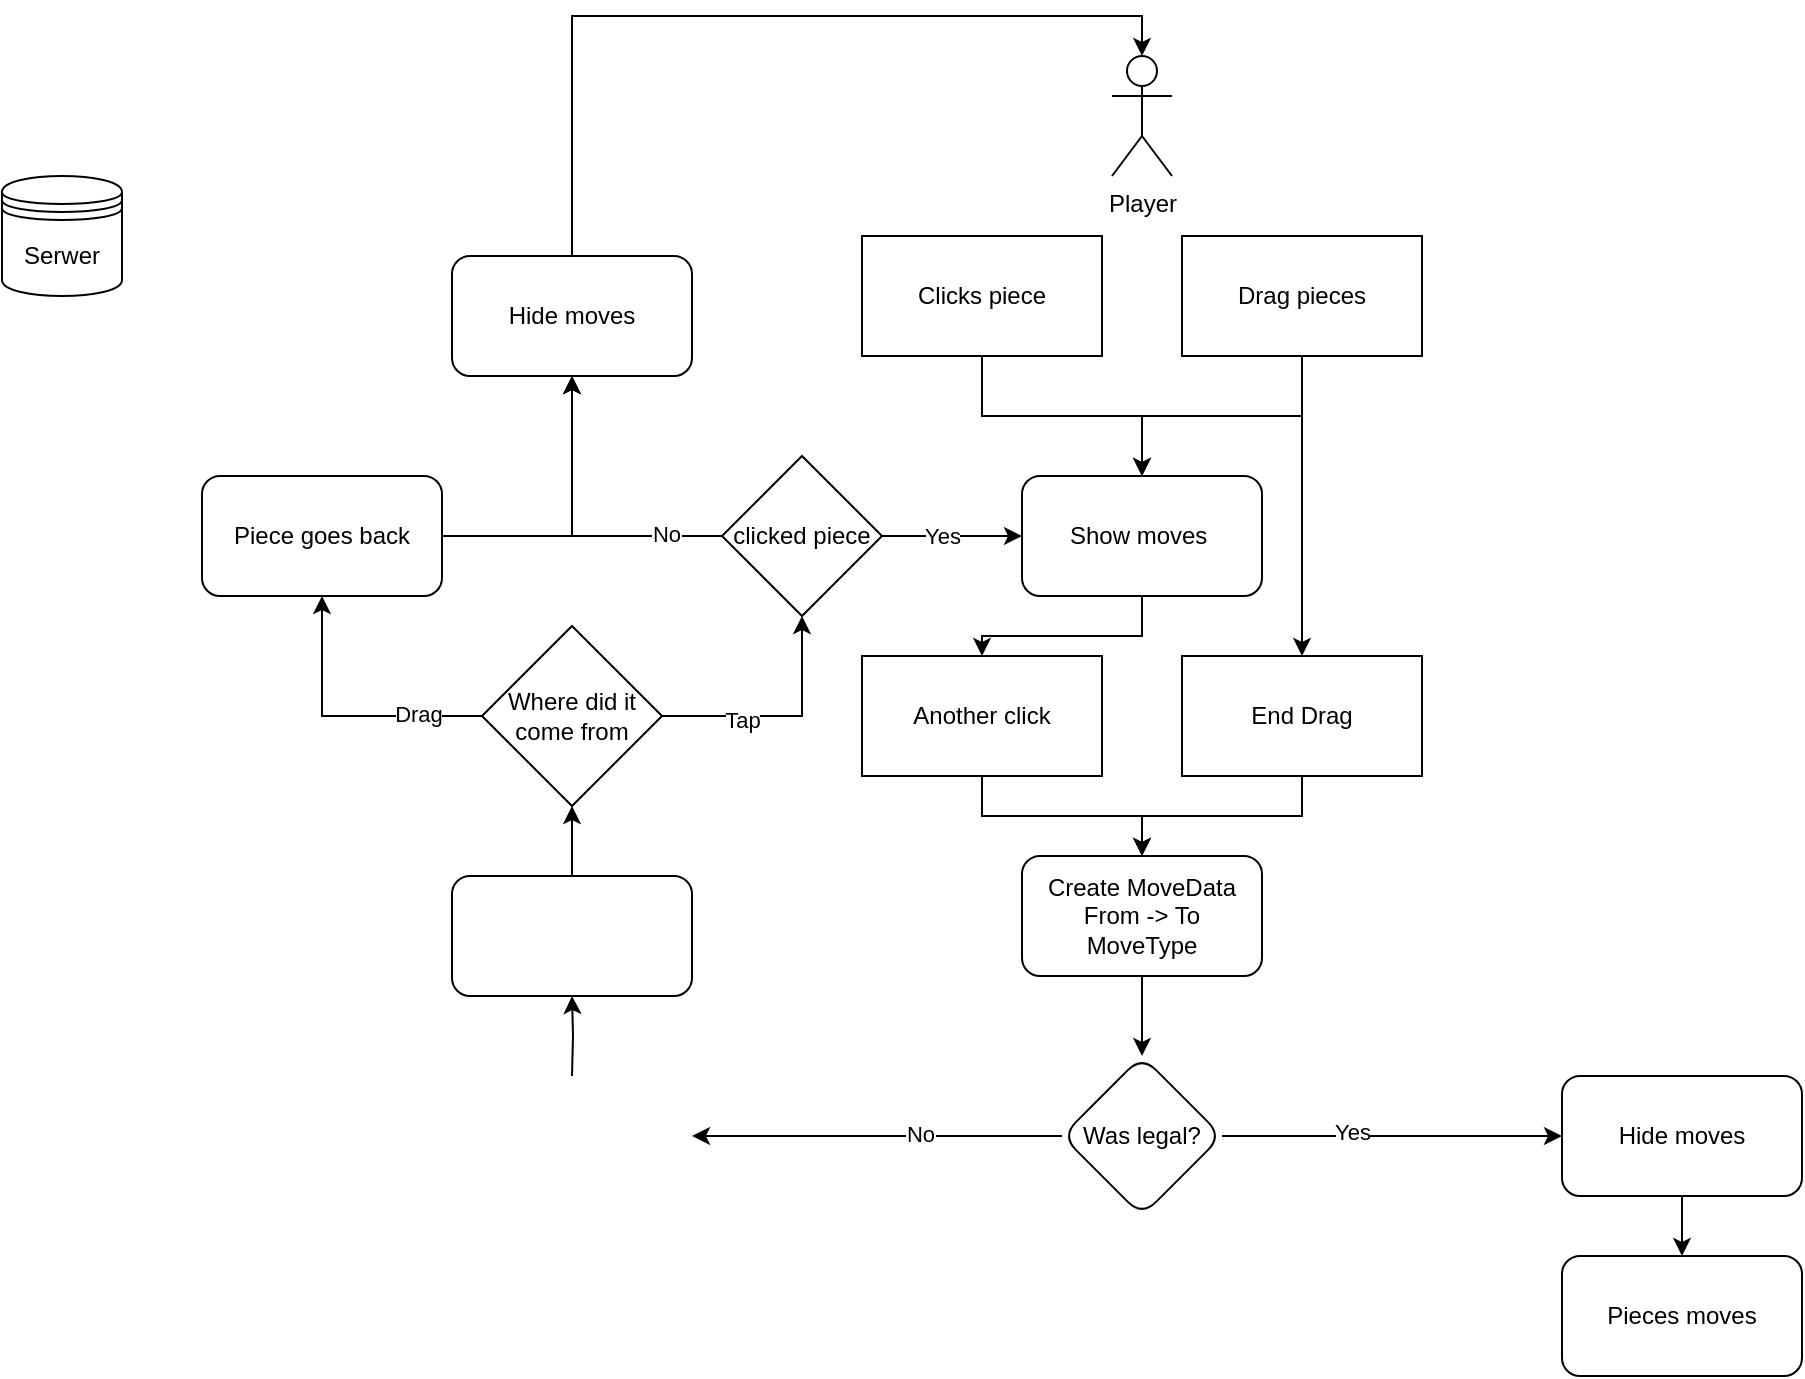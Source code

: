 <mxfile version="21.6.6" type="github">
  <diagram name="Strona-1" id="0UkwQ23_jVnsr-kS8y7S">
    <mxGraphModel dx="2268" dy="1888" grid="1" gridSize="10" guides="1" tooltips="1" connect="1" arrows="1" fold="1" page="1" pageScale="1" pageWidth="827" pageHeight="1169" math="0" shadow="0">
      <root>
        <mxCell id="0" />
        <mxCell id="1" parent="0" />
        <mxCell id="QEWHLRGhf9K4LhdgxkMF-22" style="edgeStyle=orthogonalEdgeStyle;rounded=0;orthogonalLoop=1;jettySize=auto;html=1;" edge="1" parent="1" source="QEWHLRGhf9K4LhdgxkMF-1" target="QEWHLRGhf9K4LhdgxkMF-15">
          <mxGeometry relative="1" as="geometry" />
        </mxCell>
        <mxCell id="QEWHLRGhf9K4LhdgxkMF-1" value="Show moves&amp;nbsp;" style="rounded=1;whiteSpace=wrap;html=1;" vertex="1" parent="1">
          <mxGeometry x="320" y="190" width="120" height="60" as="geometry" />
        </mxCell>
        <mxCell id="QEWHLRGhf9K4LhdgxkMF-2" value="Player" style="shape=umlActor;verticalLabelPosition=bottom;verticalAlign=top;html=1;outlineConnect=0;" vertex="1" parent="1">
          <mxGeometry x="365" y="-20" width="30" height="60" as="geometry" />
        </mxCell>
        <mxCell id="QEWHLRGhf9K4LhdgxkMF-3" value="Serwer" style="shape=datastore;whiteSpace=wrap;html=1;" vertex="1" parent="1">
          <mxGeometry x="-190" y="40" width="60" height="60" as="geometry" />
        </mxCell>
        <mxCell id="QEWHLRGhf9K4LhdgxkMF-28" value="" style="edgeStyle=orthogonalEdgeStyle;rounded=0;orthogonalLoop=1;jettySize=auto;html=1;" edge="1" parent="1" source="QEWHLRGhf9K4LhdgxkMF-6">
          <mxGeometry relative="1" as="geometry">
            <mxPoint x="155" y="520" as="targetPoint" />
          </mxGeometry>
        </mxCell>
        <mxCell id="QEWHLRGhf9K4LhdgxkMF-31" value="No" style="edgeLabel;html=1;align=center;verticalAlign=middle;resizable=0;points=[];" vertex="1" connectable="0" parent="QEWHLRGhf9K4LhdgxkMF-28">
          <mxGeometry x="-0.233" y="-1" relative="1" as="geometry">
            <mxPoint as="offset" />
          </mxGeometry>
        </mxCell>
        <mxCell id="QEWHLRGhf9K4LhdgxkMF-30" value="" style="edgeStyle=orthogonalEdgeStyle;rounded=0;orthogonalLoop=1;jettySize=auto;html=1;" edge="1" parent="1" source="QEWHLRGhf9K4LhdgxkMF-6" target="QEWHLRGhf9K4LhdgxkMF-29">
          <mxGeometry relative="1" as="geometry" />
        </mxCell>
        <mxCell id="QEWHLRGhf9K4LhdgxkMF-32" value="Yes" style="edgeLabel;html=1;align=center;verticalAlign=middle;resizable=0;points=[];" vertex="1" connectable="0" parent="QEWHLRGhf9K4LhdgxkMF-30">
          <mxGeometry x="-0.233" y="2" relative="1" as="geometry">
            <mxPoint as="offset" />
          </mxGeometry>
        </mxCell>
        <mxCell id="QEWHLRGhf9K4LhdgxkMF-6" value="Was legal?" style="rhombus;whiteSpace=wrap;html=1;rounded=1;" vertex="1" parent="1">
          <mxGeometry x="340" y="480" width="80" height="80" as="geometry" />
        </mxCell>
        <mxCell id="QEWHLRGhf9K4LhdgxkMF-18" style="edgeStyle=orthogonalEdgeStyle;rounded=0;orthogonalLoop=1;jettySize=auto;html=1;" edge="1" parent="1" source="QEWHLRGhf9K4LhdgxkMF-13" target="QEWHLRGhf9K4LhdgxkMF-1">
          <mxGeometry relative="1" as="geometry" />
        </mxCell>
        <mxCell id="QEWHLRGhf9K4LhdgxkMF-13" value="Clicks piece" style="rounded=0;whiteSpace=wrap;html=1;" vertex="1" parent="1">
          <mxGeometry x="240" y="70" width="120" height="60" as="geometry" />
        </mxCell>
        <mxCell id="QEWHLRGhf9K4LhdgxkMF-19" style="edgeStyle=orthogonalEdgeStyle;rounded=0;orthogonalLoop=1;jettySize=auto;html=1;" edge="1" parent="1" source="QEWHLRGhf9K4LhdgxkMF-14" target="QEWHLRGhf9K4LhdgxkMF-1">
          <mxGeometry relative="1" as="geometry" />
        </mxCell>
        <mxCell id="QEWHLRGhf9K4LhdgxkMF-21" style="edgeStyle=orthogonalEdgeStyle;rounded=0;orthogonalLoop=1;jettySize=auto;html=1;" edge="1" parent="1" source="QEWHLRGhf9K4LhdgxkMF-14" target="QEWHLRGhf9K4LhdgxkMF-16">
          <mxGeometry relative="1" as="geometry" />
        </mxCell>
        <mxCell id="QEWHLRGhf9K4LhdgxkMF-14" value="Drag pieces" style="rounded=0;whiteSpace=wrap;html=1;" vertex="1" parent="1">
          <mxGeometry x="400" y="70" width="120" height="60" as="geometry" />
        </mxCell>
        <mxCell id="QEWHLRGhf9K4LhdgxkMF-24" style="edgeStyle=orthogonalEdgeStyle;rounded=0;orthogonalLoop=1;jettySize=auto;html=1;" edge="1" parent="1" source="QEWHLRGhf9K4LhdgxkMF-15" target="QEWHLRGhf9K4LhdgxkMF-20">
          <mxGeometry relative="1" as="geometry" />
        </mxCell>
        <mxCell id="QEWHLRGhf9K4LhdgxkMF-15" value="Another click" style="rounded=0;whiteSpace=wrap;html=1;" vertex="1" parent="1">
          <mxGeometry x="240" y="280" width="120" height="60" as="geometry" />
        </mxCell>
        <mxCell id="QEWHLRGhf9K4LhdgxkMF-25" style="edgeStyle=orthogonalEdgeStyle;rounded=0;orthogonalLoop=1;jettySize=auto;html=1;" edge="1" parent="1" source="QEWHLRGhf9K4LhdgxkMF-16" target="QEWHLRGhf9K4LhdgxkMF-20">
          <mxGeometry relative="1" as="geometry" />
        </mxCell>
        <mxCell id="QEWHLRGhf9K4LhdgxkMF-16" value="End Drag" style="rounded=0;whiteSpace=wrap;html=1;" vertex="1" parent="1">
          <mxGeometry x="400" y="280" width="120" height="60" as="geometry" />
        </mxCell>
        <mxCell id="QEWHLRGhf9K4LhdgxkMF-26" style="edgeStyle=orthogonalEdgeStyle;rounded=0;orthogonalLoop=1;jettySize=auto;html=1;" edge="1" parent="1" source="QEWHLRGhf9K4LhdgxkMF-20" target="QEWHLRGhf9K4LhdgxkMF-6">
          <mxGeometry relative="1" as="geometry" />
        </mxCell>
        <mxCell id="QEWHLRGhf9K4LhdgxkMF-20" value="Create MoveData&lt;br&gt;From -&amp;gt; To&lt;br&gt;MoveType" style="rounded=1;whiteSpace=wrap;html=1;" vertex="1" parent="1">
          <mxGeometry x="320" y="380" width="120" height="60" as="geometry" />
        </mxCell>
        <mxCell id="QEWHLRGhf9K4LhdgxkMF-34" value="" style="edgeStyle=orthogonalEdgeStyle;rounded=0;orthogonalLoop=1;jettySize=auto;html=1;" edge="1" parent="1" target="QEWHLRGhf9K4LhdgxkMF-33">
          <mxGeometry relative="1" as="geometry">
            <mxPoint x="95" y="490" as="sourcePoint" />
          </mxGeometry>
        </mxCell>
        <mxCell id="QEWHLRGhf9K4LhdgxkMF-36" value="" style="edgeStyle=orthogonalEdgeStyle;rounded=0;orthogonalLoop=1;jettySize=auto;html=1;" edge="1" parent="1" source="QEWHLRGhf9K4LhdgxkMF-29" target="QEWHLRGhf9K4LhdgxkMF-35">
          <mxGeometry relative="1" as="geometry" />
        </mxCell>
        <mxCell id="QEWHLRGhf9K4LhdgxkMF-29" value="Hide moves" style="whiteSpace=wrap;html=1;rounded=1;" vertex="1" parent="1">
          <mxGeometry x="590" y="490" width="120" height="60" as="geometry" />
        </mxCell>
        <mxCell id="QEWHLRGhf9K4LhdgxkMF-49" style="edgeStyle=orthogonalEdgeStyle;rounded=0;orthogonalLoop=1;jettySize=auto;html=1;" edge="1" parent="1" source="QEWHLRGhf9K4LhdgxkMF-33" target="QEWHLRGhf9K4LhdgxkMF-38">
          <mxGeometry relative="1" as="geometry" />
        </mxCell>
        <mxCell id="QEWHLRGhf9K4LhdgxkMF-33" value="" style="whiteSpace=wrap;html=1;rounded=1;" vertex="1" parent="1">
          <mxGeometry x="35" y="390" width="120" height="60" as="geometry" />
        </mxCell>
        <mxCell id="QEWHLRGhf9K4LhdgxkMF-35" value="Pieces moves" style="whiteSpace=wrap;html=1;rounded=1;" vertex="1" parent="1">
          <mxGeometry x="590" y="580" width="120" height="60" as="geometry" />
        </mxCell>
        <mxCell id="QEWHLRGhf9K4LhdgxkMF-45" style="edgeStyle=orthogonalEdgeStyle;rounded=0;orthogonalLoop=1;jettySize=auto;html=1;entryX=0.5;entryY=1;entryDx=0;entryDy=0;" edge="1" parent="1" source="QEWHLRGhf9K4LhdgxkMF-38" target="QEWHLRGhf9K4LhdgxkMF-44">
          <mxGeometry relative="1" as="geometry">
            <Array as="points">
              <mxPoint x="-30" y="310" />
              <mxPoint x="-30" y="250" />
            </Array>
          </mxGeometry>
        </mxCell>
        <mxCell id="QEWHLRGhf9K4LhdgxkMF-48" value="Drag" style="edgeLabel;html=1;align=center;verticalAlign=middle;resizable=0;points=[];" vertex="1" connectable="0" parent="QEWHLRGhf9K4LhdgxkMF-45">
          <mxGeometry x="-0.538" y="-1" relative="1" as="geometry">
            <mxPoint as="offset" />
          </mxGeometry>
        </mxCell>
        <mxCell id="QEWHLRGhf9K4LhdgxkMF-46" style="edgeStyle=orthogonalEdgeStyle;rounded=0;orthogonalLoop=1;jettySize=auto;html=1;" edge="1" parent="1" source="QEWHLRGhf9K4LhdgxkMF-38" target="QEWHLRGhf9K4LhdgxkMF-50">
          <mxGeometry relative="1" as="geometry">
            <mxPoint x="160" y="270" as="targetPoint" />
            <Array as="points">
              <mxPoint x="210" y="310" />
            </Array>
          </mxGeometry>
        </mxCell>
        <mxCell id="QEWHLRGhf9K4LhdgxkMF-47" value="Tap" style="edgeLabel;html=1;align=center;verticalAlign=middle;resizable=0;points=[];" vertex="1" connectable="0" parent="QEWHLRGhf9K4LhdgxkMF-46">
          <mxGeometry x="-0.335" y="-2" relative="1" as="geometry">
            <mxPoint as="offset" />
          </mxGeometry>
        </mxCell>
        <mxCell id="QEWHLRGhf9K4LhdgxkMF-38" value="Where did it come from" style="rhombus;whiteSpace=wrap;html=1;" vertex="1" parent="1">
          <mxGeometry x="50" y="265" width="90" height="90" as="geometry" />
        </mxCell>
        <mxCell id="QEWHLRGhf9K4LhdgxkMF-60" style="edgeStyle=orthogonalEdgeStyle;rounded=0;orthogonalLoop=1;jettySize=auto;html=1;" edge="1" parent="1" source="QEWHLRGhf9K4LhdgxkMF-44" target="QEWHLRGhf9K4LhdgxkMF-57">
          <mxGeometry relative="1" as="geometry" />
        </mxCell>
        <mxCell id="QEWHLRGhf9K4LhdgxkMF-44" value="Piece goes back" style="rounded=1;whiteSpace=wrap;html=1;" vertex="1" parent="1">
          <mxGeometry x="-90" y="190" width="120" height="60" as="geometry" />
        </mxCell>
        <mxCell id="QEWHLRGhf9K4LhdgxkMF-51" style="edgeStyle=orthogonalEdgeStyle;rounded=0;orthogonalLoop=1;jettySize=auto;html=1;" edge="1" parent="1" source="QEWHLRGhf9K4LhdgxkMF-50" target="QEWHLRGhf9K4LhdgxkMF-1">
          <mxGeometry relative="1" as="geometry" />
        </mxCell>
        <mxCell id="QEWHLRGhf9K4LhdgxkMF-53" value="Yes" style="edgeLabel;html=1;align=center;verticalAlign=middle;resizable=0;points=[];" vertex="1" connectable="0" parent="QEWHLRGhf9K4LhdgxkMF-51">
          <mxGeometry x="-0.137" relative="1" as="geometry">
            <mxPoint as="offset" />
          </mxGeometry>
        </mxCell>
        <mxCell id="QEWHLRGhf9K4LhdgxkMF-58" style="edgeStyle=orthogonalEdgeStyle;rounded=0;orthogonalLoop=1;jettySize=auto;html=1;" edge="1" parent="1" source="QEWHLRGhf9K4LhdgxkMF-50" target="QEWHLRGhf9K4LhdgxkMF-57">
          <mxGeometry relative="1" as="geometry" />
        </mxCell>
        <mxCell id="QEWHLRGhf9K4LhdgxkMF-59" value="No" style="edgeLabel;html=1;align=center;verticalAlign=middle;resizable=0;points=[];" vertex="1" connectable="0" parent="QEWHLRGhf9K4LhdgxkMF-58">
          <mxGeometry x="-0.631" y="-1" relative="1" as="geometry">
            <mxPoint as="offset" />
          </mxGeometry>
        </mxCell>
        <mxCell id="QEWHLRGhf9K4LhdgxkMF-50" value="clicked piece" style="rhombus;whiteSpace=wrap;html=1;" vertex="1" parent="1">
          <mxGeometry x="170" y="180" width="80" height="80" as="geometry" />
        </mxCell>
        <mxCell id="QEWHLRGhf9K4LhdgxkMF-61" style="edgeStyle=orthogonalEdgeStyle;rounded=0;orthogonalLoop=1;jettySize=auto;html=1;entryX=0.5;entryY=0;entryDx=0;entryDy=0;entryPerimeter=0;" edge="1" parent="1" source="QEWHLRGhf9K4LhdgxkMF-57" target="QEWHLRGhf9K4LhdgxkMF-2">
          <mxGeometry relative="1" as="geometry">
            <Array as="points">
              <mxPoint x="95" y="-40" />
              <mxPoint x="380" y="-40" />
            </Array>
          </mxGeometry>
        </mxCell>
        <mxCell id="QEWHLRGhf9K4LhdgxkMF-57" value="Hide moves" style="whiteSpace=wrap;html=1;rounded=1;" vertex="1" parent="1">
          <mxGeometry x="35" y="80" width="120" height="60" as="geometry" />
        </mxCell>
      </root>
    </mxGraphModel>
  </diagram>
</mxfile>
